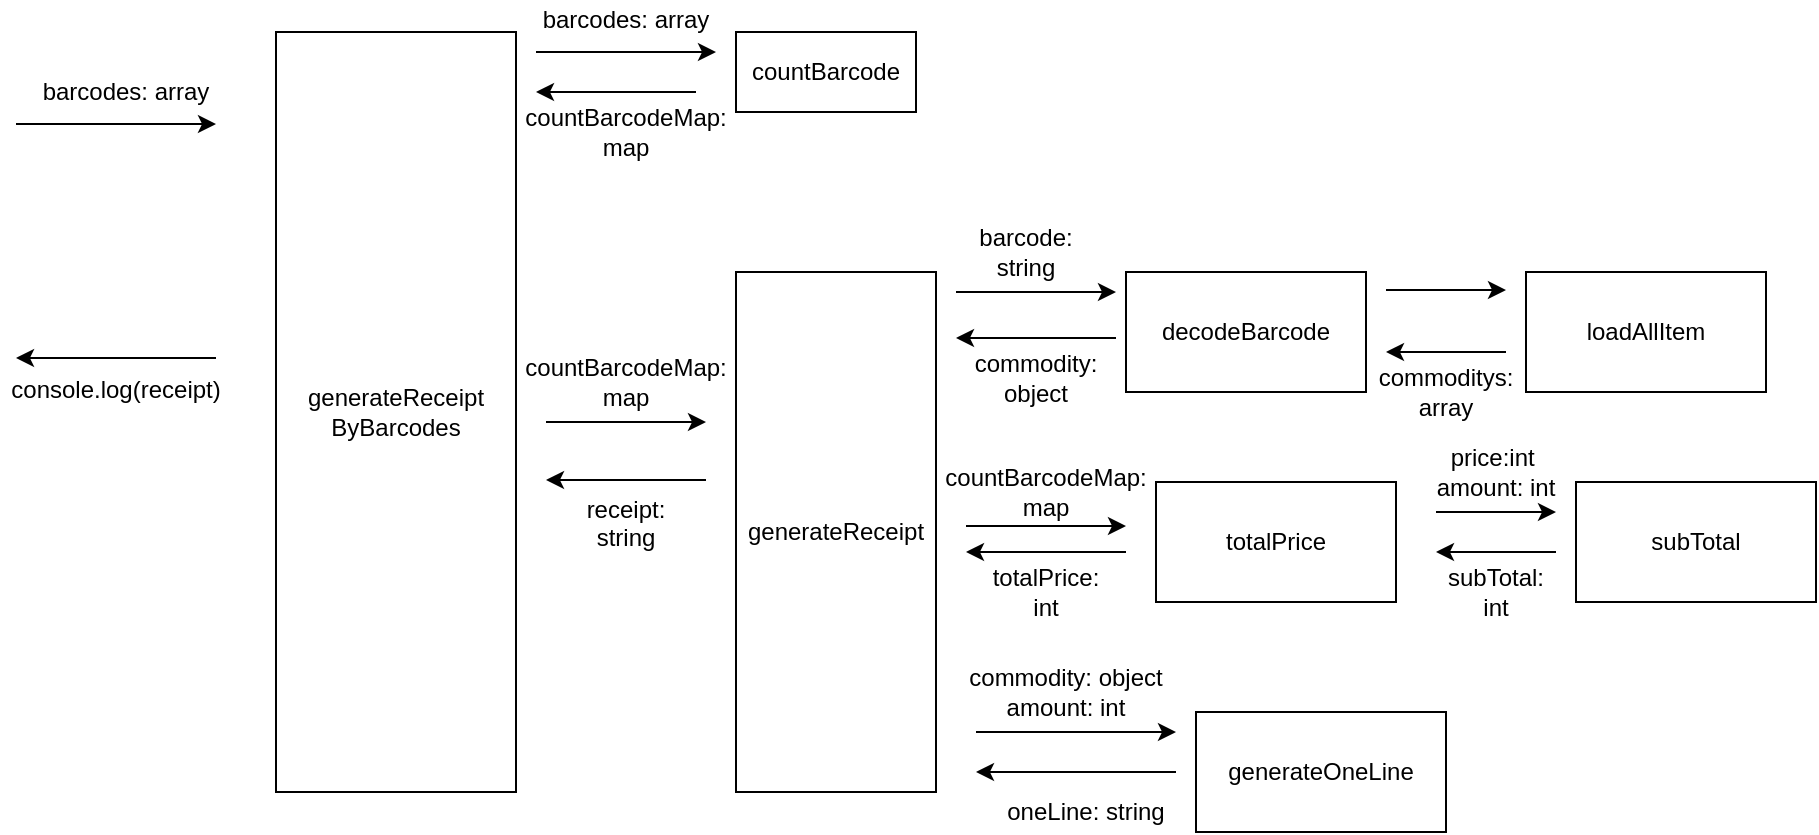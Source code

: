 <mxfile version="13.4.8" type="github">
  <diagram id="C75c9yu1o2bi6Pq2EEAZ" name="Page-1">
    <mxGraphModel dx="1422" dy="762" grid="1" gridSize="10" guides="1" tooltips="1" connect="1" arrows="1" fold="1" page="1" pageScale="1" pageWidth="1169" pageHeight="1654" math="0" shadow="0">
      <root>
        <mxCell id="0" />
        <mxCell id="1" parent="0" />
        <mxCell id="idVi3xR7aWgdFrPV5C6M-3" value="" style="edgeStyle=orthogonalEdgeStyle;rounded=0;orthogonalLoop=1;jettySize=auto;html=1;" edge="1" parent="1">
          <mxGeometry relative="1" as="geometry">
            <mxPoint x="295" y="315" as="sourcePoint" />
            <mxPoint x="375" y="315" as="targetPoint" />
            <Array as="points">
              <mxPoint x="325" y="315" />
              <mxPoint x="325" y="315" />
            </Array>
          </mxGeometry>
        </mxCell>
        <mxCell id="idVi3xR7aWgdFrPV5C6M-1" value="generateReceipt&lt;br&gt;ByBarcodes" style="rounded=0;whiteSpace=wrap;html=1;" vertex="1" parent="1">
          <mxGeometry x="160" y="120" width="120" height="380" as="geometry" />
        </mxCell>
        <mxCell id="idVi3xR7aWgdFrPV5C6M-5" value="" style="edgeStyle=orthogonalEdgeStyle;rounded=0;orthogonalLoop=1;jettySize=auto;html=1;" edge="1" parent="1">
          <mxGeometry relative="1" as="geometry">
            <mxPoint x="715" y="249" as="sourcePoint" />
            <mxPoint x="775" y="249" as="targetPoint" />
          </mxGeometry>
        </mxCell>
        <mxCell id="idVi3xR7aWgdFrPV5C6M-2" value="decodeBarcode" style="rounded=0;whiteSpace=wrap;html=1;" vertex="1" parent="1">
          <mxGeometry x="585" y="240" width="120" height="60" as="geometry" />
        </mxCell>
        <mxCell id="idVi3xR7aWgdFrPV5C6M-4" value="loadAllItem" style="rounded=0;whiteSpace=wrap;html=1;" vertex="1" parent="1">
          <mxGeometry x="785" y="240" width="120" height="60" as="geometry" />
        </mxCell>
        <mxCell id="idVi3xR7aWgdFrPV5C6M-6" value="" style="endArrow=classic;html=1;" edge="1" parent="1">
          <mxGeometry width="50" height="50" relative="1" as="geometry">
            <mxPoint x="775" y="280" as="sourcePoint" />
            <mxPoint x="715" y="280" as="targetPoint" />
          </mxGeometry>
        </mxCell>
        <mxCell id="idVi3xR7aWgdFrPV5C6M-7" value="commoditys: array" style="text;html=1;strokeColor=none;fillColor=none;align=center;verticalAlign=middle;whiteSpace=wrap;rounded=0;" vertex="1" parent="1">
          <mxGeometry x="725" y="290" width="40" height="20" as="geometry" />
        </mxCell>
        <mxCell id="idVi3xR7aWgdFrPV5C6M-12" value="&lt;span style=&quot;text-align: left&quot;&gt;generateOneLine&lt;/span&gt;" style="rounded=0;whiteSpace=wrap;html=1;" vertex="1" parent="1">
          <mxGeometry x="620" y="460" width="125" height="60" as="geometry" />
        </mxCell>
        <mxCell id="idVi3xR7aWgdFrPV5C6M-13" value="countBarcode" style="rounded=0;whiteSpace=wrap;html=1;" vertex="1" parent="1">
          <mxGeometry x="390" y="120" width="90" height="40" as="geometry" />
        </mxCell>
        <mxCell id="idVi3xR7aWgdFrPV5C6M-16" value="barcodes: array" style="text;html=1;strokeColor=none;fillColor=none;align=center;verticalAlign=middle;whiteSpace=wrap;rounded=0;" vertex="1" parent="1">
          <mxGeometry x="290" y="104" width="90" height="20" as="geometry" />
        </mxCell>
        <mxCell id="idVi3xR7aWgdFrPV5C6M-17" value="" style="endArrow=classic;html=1;" edge="1" parent="1">
          <mxGeometry width="50" height="50" relative="1" as="geometry">
            <mxPoint x="370" y="150" as="sourcePoint" />
            <mxPoint x="290" y="150" as="targetPoint" />
          </mxGeometry>
        </mxCell>
        <mxCell id="idVi3xR7aWgdFrPV5C6M-19" value="countBarcodeMap: map" style="text;html=1;strokeColor=none;fillColor=none;align=center;verticalAlign=middle;whiteSpace=wrap;rounded=0;" vertex="1" parent="1">
          <mxGeometry x="290" y="160" width="90" height="20" as="geometry" />
        </mxCell>
        <mxCell id="idVi3xR7aWgdFrPV5C6M-21" value="" style="endArrow=classic;html=1;" edge="1" parent="1">
          <mxGeometry width="50" height="50" relative="1" as="geometry">
            <mxPoint x="290" y="130" as="sourcePoint" />
            <mxPoint x="380" y="130" as="targetPoint" />
          </mxGeometry>
        </mxCell>
        <mxCell id="idVi3xR7aWgdFrPV5C6M-23" value="&lt;span style=&quot;text-align: left&quot;&gt;generateReceipt&lt;/span&gt;" style="rounded=0;whiteSpace=wrap;html=1;" vertex="1" parent="1">
          <mxGeometry x="390" y="240" width="100" height="260" as="geometry" />
        </mxCell>
        <mxCell id="idVi3xR7aWgdFrPV5C6M-24" value="countBarcodeMap: map" style="text;html=1;strokeColor=none;fillColor=none;align=center;verticalAlign=middle;whiteSpace=wrap;rounded=0;" vertex="1" parent="1">
          <mxGeometry x="290" y="285" width="90" height="20" as="geometry" />
        </mxCell>
        <mxCell id="idVi3xR7aWgdFrPV5C6M-25" value="" style="edgeStyle=orthogonalEdgeStyle;rounded=0;orthogonalLoop=1;jettySize=auto;html=1;" edge="1" parent="1">
          <mxGeometry relative="1" as="geometry">
            <mxPoint x="500" y="250" as="sourcePoint" />
            <mxPoint x="580" y="250" as="targetPoint" />
          </mxGeometry>
        </mxCell>
        <mxCell id="idVi3xR7aWgdFrPV5C6M-26" value="barcode: &lt;br&gt;string" style="text;html=1;strokeColor=none;fillColor=none;align=center;verticalAlign=middle;whiteSpace=wrap;rounded=0;" vertex="1" parent="1">
          <mxGeometry x="490" y="220" width="90" height="20" as="geometry" />
        </mxCell>
        <mxCell id="idVi3xR7aWgdFrPV5C6M-27" value="" style="endArrow=classic;html=1;" edge="1" parent="1">
          <mxGeometry width="50" height="50" relative="1" as="geometry">
            <mxPoint x="580" y="273" as="sourcePoint" />
            <mxPoint x="500" y="273" as="targetPoint" />
          </mxGeometry>
        </mxCell>
        <mxCell id="idVi3xR7aWgdFrPV5C6M-28" value="commodity: object" style="text;html=1;strokeColor=none;fillColor=none;align=center;verticalAlign=middle;whiteSpace=wrap;rounded=0;" vertex="1" parent="1">
          <mxGeometry x="520" y="283" width="40" height="20" as="geometry" />
        </mxCell>
        <mxCell id="idVi3xR7aWgdFrPV5C6M-29" value="receipt: string" style="text;whiteSpace=wrap;html=1;align=center;" vertex="1" parent="1">
          <mxGeometry x="305" y="345" width="60" height="30" as="geometry" />
        </mxCell>
        <mxCell id="idVi3xR7aWgdFrPV5C6M-30" value="" style="endArrow=classic;html=1;" edge="1" parent="1">
          <mxGeometry width="50" height="50" relative="1" as="geometry">
            <mxPoint x="375" y="344" as="sourcePoint" />
            <mxPoint x="295" y="344" as="targetPoint" />
          </mxGeometry>
        </mxCell>
        <mxCell id="idVi3xR7aWgdFrPV5C6M-31" value="barcodes: array" style="text;html=1;strokeColor=none;fillColor=none;align=center;verticalAlign=middle;whiteSpace=wrap;rounded=0;" vertex="1" parent="1">
          <mxGeometry x="30" y="140" width="110" height="20" as="geometry" />
        </mxCell>
        <mxCell id="idVi3xR7aWgdFrPV5C6M-32" value="" style="endArrow=classic;html=1;" edge="1" parent="1">
          <mxGeometry width="50" height="50" relative="1" as="geometry">
            <mxPoint x="30" y="166" as="sourcePoint" />
            <mxPoint x="130" y="166" as="targetPoint" />
          </mxGeometry>
        </mxCell>
        <mxCell id="idVi3xR7aWgdFrPV5C6M-33" value="console.log(receipt)" style="text;whiteSpace=wrap;html=1;align=center;" vertex="1" parent="1">
          <mxGeometry x="50" y="285" width="60" height="30" as="geometry" />
        </mxCell>
        <mxCell id="idVi3xR7aWgdFrPV5C6M-34" value="" style="endArrow=classic;html=1;" edge="1" parent="1">
          <mxGeometry width="50" height="50" relative="1" as="geometry">
            <mxPoint x="130" y="283" as="sourcePoint" />
            <mxPoint x="30" y="283" as="targetPoint" />
          </mxGeometry>
        </mxCell>
        <mxCell id="idVi3xR7aWgdFrPV5C6M-36" value="" style="edgeStyle=orthogonalEdgeStyle;rounded=0;orthogonalLoop=1;jettySize=auto;html=1;" edge="1" parent="1">
          <mxGeometry relative="1" as="geometry">
            <mxPoint x="510" y="470" as="sourcePoint" />
            <mxPoint x="610" y="470" as="targetPoint" />
          </mxGeometry>
        </mxCell>
        <mxCell id="idVi3xR7aWgdFrPV5C6M-37" value="commodity: object&lt;br&gt;amount: int" style="text;html=1;strokeColor=none;fillColor=none;align=center;verticalAlign=middle;whiteSpace=wrap;rounded=0;" vertex="1" parent="1">
          <mxGeometry x="500" y="440" width="110" height="20" as="geometry" />
        </mxCell>
        <mxCell id="idVi3xR7aWgdFrPV5C6M-38" value="" style="endArrow=classic;html=1;" edge="1" parent="1">
          <mxGeometry width="50" height="50" relative="1" as="geometry">
            <mxPoint x="610" y="490" as="sourcePoint" />
            <mxPoint x="510" y="490" as="targetPoint" />
          </mxGeometry>
        </mxCell>
        <mxCell id="idVi3xR7aWgdFrPV5C6M-39" value="oneLine: string" style="text;html=1;strokeColor=none;fillColor=none;align=center;verticalAlign=middle;whiteSpace=wrap;rounded=0;" vertex="1" parent="1">
          <mxGeometry x="520" y="500" width="90" height="20" as="geometry" />
        </mxCell>
        <mxCell id="idVi3xR7aWgdFrPV5C6M-40" value="" style="edgeStyle=orthogonalEdgeStyle;rounded=0;orthogonalLoop=1;jettySize=auto;html=1;" edge="1" parent="1">
          <mxGeometry relative="1" as="geometry">
            <mxPoint x="505" y="367" as="sourcePoint" />
            <mxPoint x="585" y="367" as="targetPoint" />
          </mxGeometry>
        </mxCell>
        <mxCell id="idVi3xR7aWgdFrPV5C6M-41" value="countBarcodeMap: map" style="text;html=1;strokeColor=none;fillColor=none;align=center;verticalAlign=middle;whiteSpace=wrap;rounded=0;" vertex="1" parent="1">
          <mxGeometry x="500" y="340" width="90" height="20" as="geometry" />
        </mxCell>
        <mxCell id="idVi3xR7aWgdFrPV5C6M-42" value="" style="endArrow=classic;html=1;" edge="1" parent="1">
          <mxGeometry width="50" height="50" relative="1" as="geometry">
            <mxPoint x="585" y="380" as="sourcePoint" />
            <mxPoint x="505" y="380" as="targetPoint" />
          </mxGeometry>
        </mxCell>
        <mxCell id="idVi3xR7aWgdFrPV5C6M-43" value="totalPrice: int" style="text;html=1;strokeColor=none;fillColor=none;align=center;verticalAlign=middle;whiteSpace=wrap;rounded=0;" vertex="1" parent="1">
          <mxGeometry x="525" y="390" width="40" height="20" as="geometry" />
        </mxCell>
        <mxCell id="idVi3xR7aWgdFrPV5C6M-44" value="totalPrice" style="rounded=0;whiteSpace=wrap;html=1;" vertex="1" parent="1">
          <mxGeometry x="600" y="345" width="120" height="60" as="geometry" />
        </mxCell>
        <mxCell id="idVi3xR7aWgdFrPV5C6M-45" value="" style="edgeStyle=orthogonalEdgeStyle;rounded=0;orthogonalLoop=1;jettySize=auto;html=1;" edge="1" parent="1">
          <mxGeometry relative="1" as="geometry">
            <mxPoint x="740" y="360" as="sourcePoint" />
            <mxPoint x="800" y="360" as="targetPoint" />
          </mxGeometry>
        </mxCell>
        <mxCell id="idVi3xR7aWgdFrPV5C6M-46" value="" style="endArrow=classic;html=1;" edge="1" parent="1">
          <mxGeometry width="50" height="50" relative="1" as="geometry">
            <mxPoint x="800" y="380" as="sourcePoint" />
            <mxPoint x="740" y="380" as="targetPoint" />
          </mxGeometry>
        </mxCell>
        <mxCell id="idVi3xR7aWgdFrPV5C6M-47" value="subTotal: int" style="text;html=1;strokeColor=none;fillColor=none;align=center;verticalAlign=middle;whiteSpace=wrap;rounded=0;" vertex="1" parent="1">
          <mxGeometry x="750" y="390" width="40" height="20" as="geometry" />
        </mxCell>
        <mxCell id="idVi3xR7aWgdFrPV5C6M-48" value="price:int&amp;nbsp; amount: int" style="text;html=1;strokeColor=none;fillColor=none;align=center;verticalAlign=middle;whiteSpace=wrap;rounded=0;" vertex="1" parent="1">
          <mxGeometry x="725" y="330" width="90" height="20" as="geometry" />
        </mxCell>
        <mxCell id="idVi3xR7aWgdFrPV5C6M-49" value="subTotal" style="rounded=0;whiteSpace=wrap;html=1;" vertex="1" parent="1">
          <mxGeometry x="810" y="345" width="120" height="60" as="geometry" />
        </mxCell>
      </root>
    </mxGraphModel>
  </diagram>
</mxfile>

